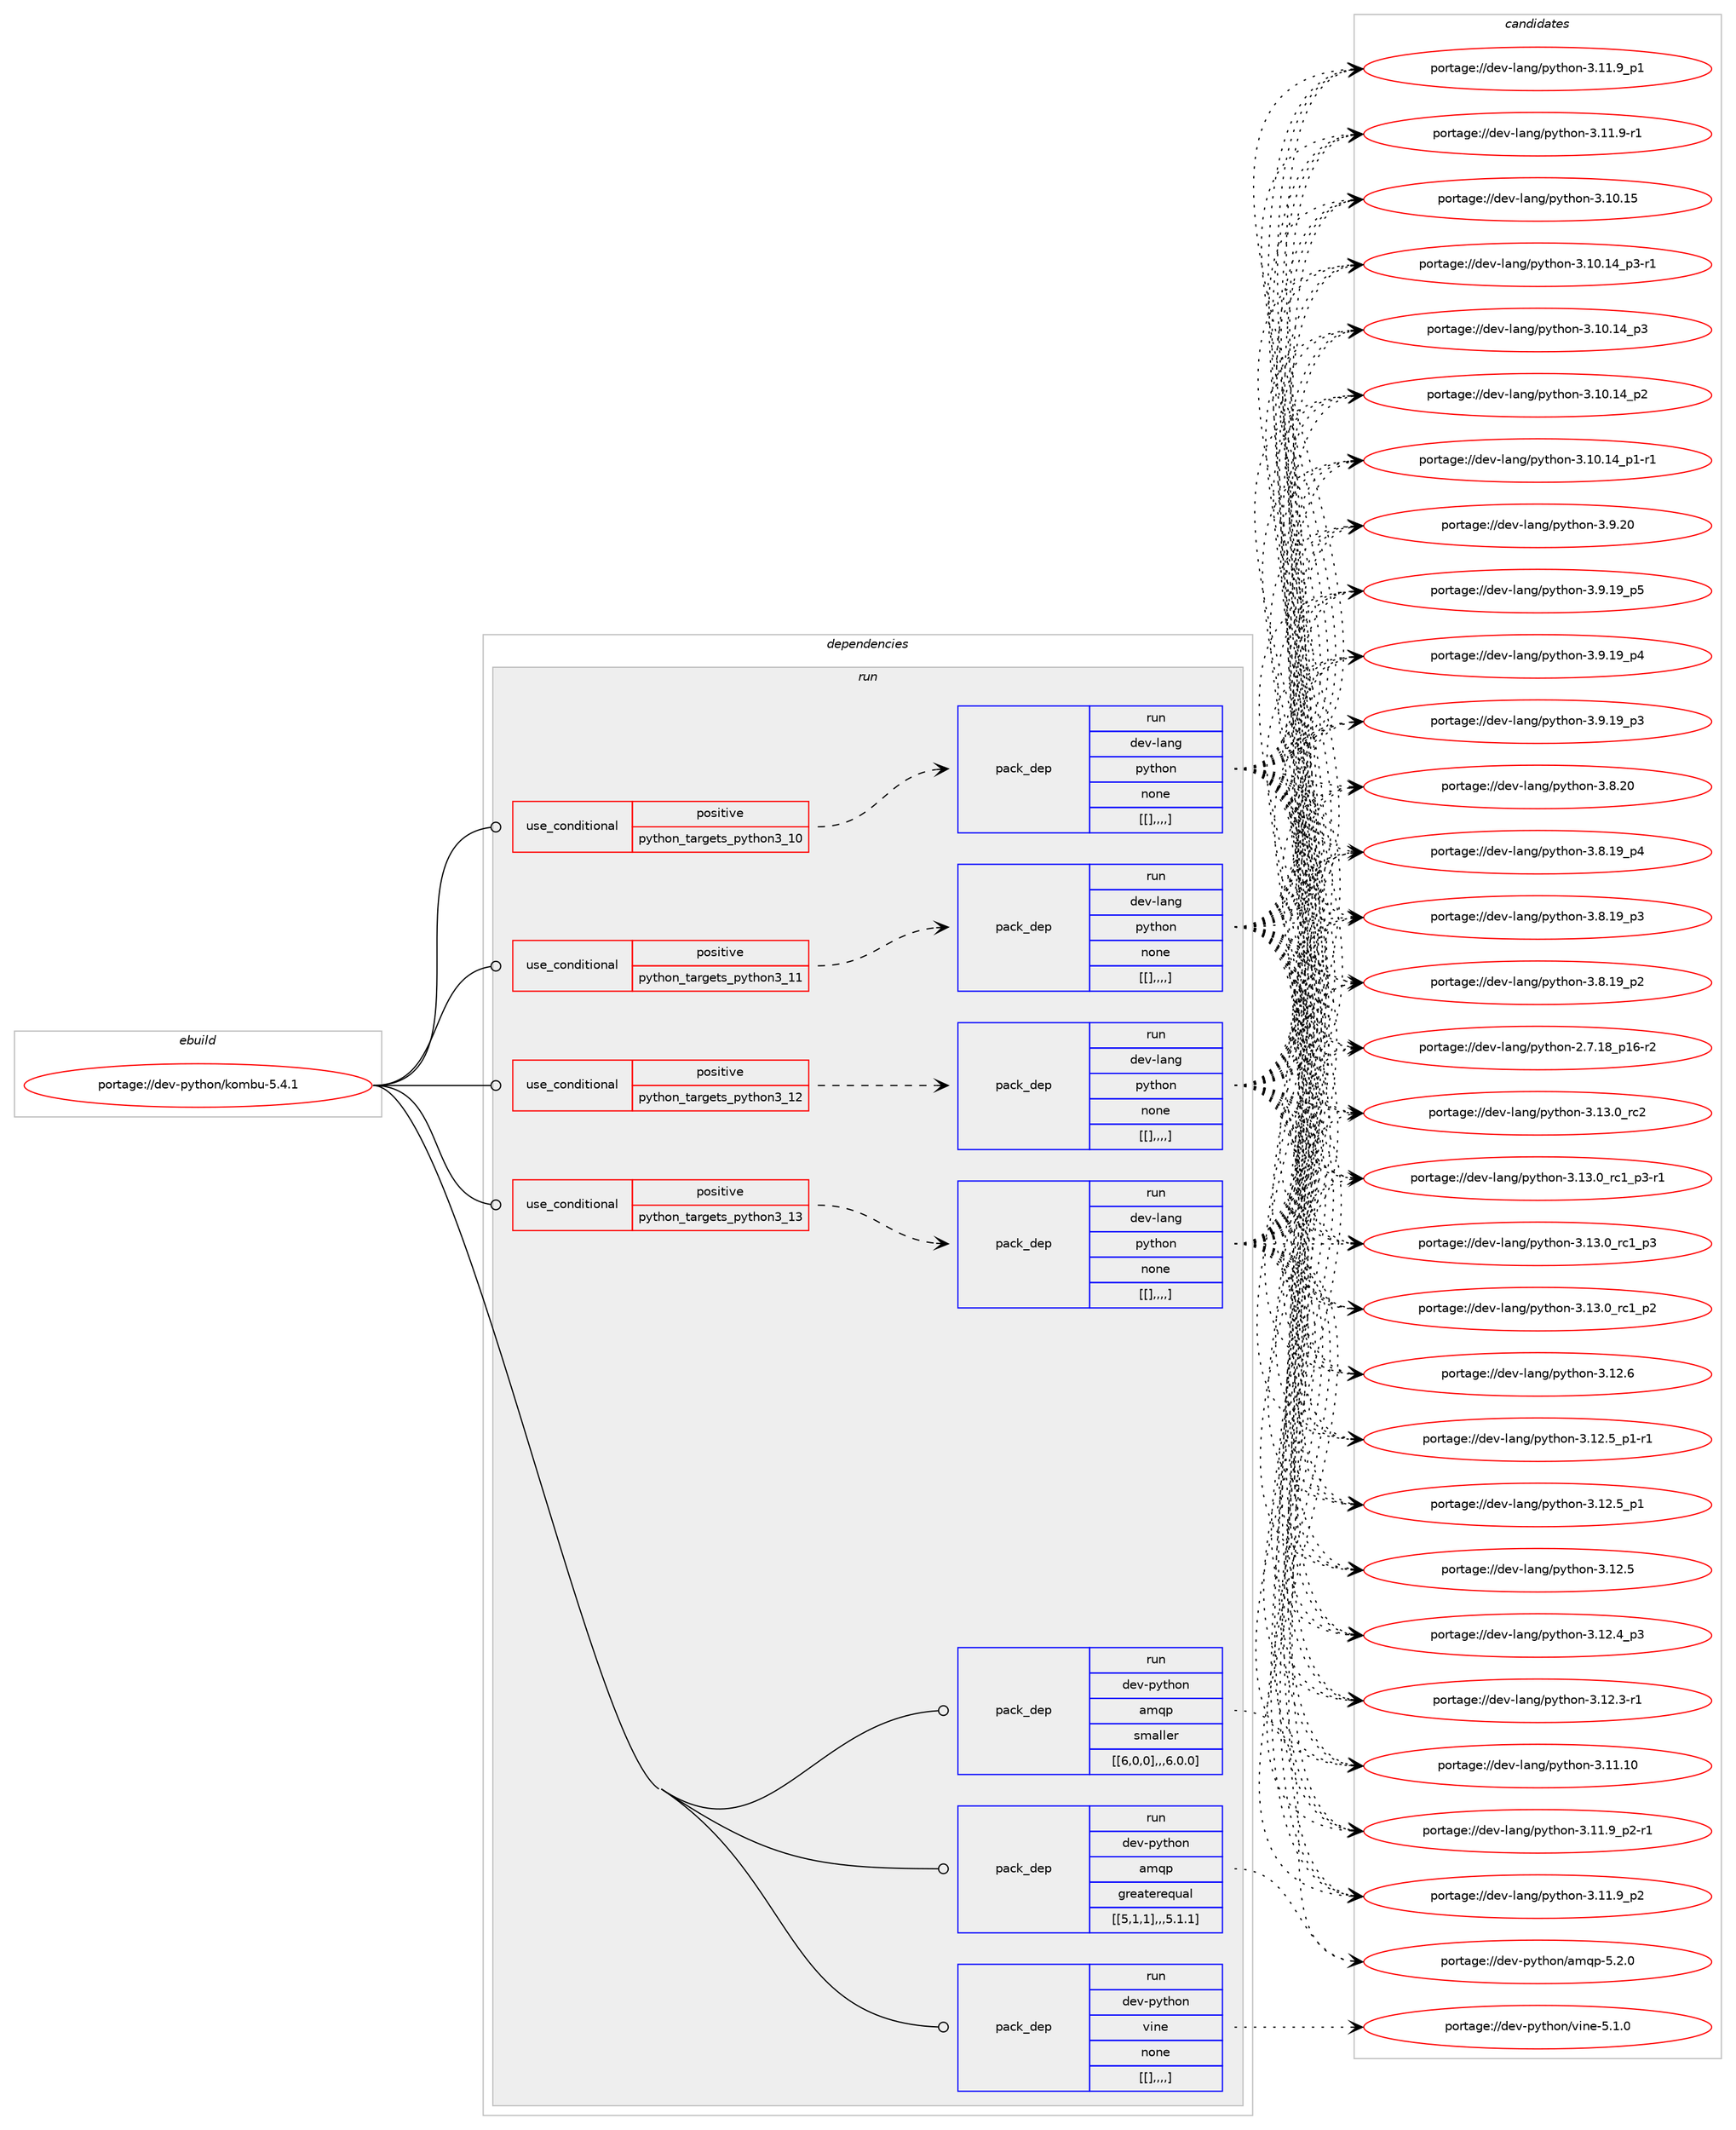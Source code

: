 digraph prolog {

# *************
# Graph options
# *************

newrank=true;
concentrate=true;
compound=true;
graph [rankdir=LR,fontname=Helvetica,fontsize=10,ranksep=1.5];#, ranksep=2.5, nodesep=0.2];
edge  [arrowhead=vee];
node  [fontname=Helvetica,fontsize=10];

# **********
# The ebuild
# **********

subgraph cluster_leftcol {
color=gray;
label=<<i>ebuild</i>>;
id [label="portage://dev-python/kombu-5.4.1", color=red, width=4, href="../dev-python/kombu-5.4.1.svg"];
}

# ****************
# The dependencies
# ****************

subgraph cluster_midcol {
color=gray;
label=<<i>dependencies</i>>;
subgraph cluster_compile {
fillcolor="#eeeeee";
style=filled;
label=<<i>compile</i>>;
}
subgraph cluster_compileandrun {
fillcolor="#eeeeee";
style=filled;
label=<<i>compile and run</i>>;
}
subgraph cluster_run {
fillcolor="#eeeeee";
style=filled;
label=<<i>run</i>>;
subgraph cond34764 {
dependency150675 [label=<<TABLE BORDER="0" CELLBORDER="1" CELLSPACING="0" CELLPADDING="4"><TR><TD ROWSPAN="3" CELLPADDING="10">use_conditional</TD></TR><TR><TD>positive</TD></TR><TR><TD>python_targets_python3_10</TD></TR></TABLE>>, shape=none, color=red];
subgraph pack114693 {
dependency150676 [label=<<TABLE BORDER="0" CELLBORDER="1" CELLSPACING="0" CELLPADDING="4" WIDTH="220"><TR><TD ROWSPAN="6" CELLPADDING="30">pack_dep</TD></TR><TR><TD WIDTH="110">run</TD></TR><TR><TD>dev-lang</TD></TR><TR><TD>python</TD></TR><TR><TD>none</TD></TR><TR><TD>[[],,,,]</TD></TR></TABLE>>, shape=none, color=blue];
}
dependency150675:e -> dependency150676:w [weight=20,style="dashed",arrowhead="vee"];
}
id:e -> dependency150675:w [weight=20,style="solid",arrowhead="odot"];
subgraph cond34765 {
dependency150677 [label=<<TABLE BORDER="0" CELLBORDER="1" CELLSPACING="0" CELLPADDING="4"><TR><TD ROWSPAN="3" CELLPADDING="10">use_conditional</TD></TR><TR><TD>positive</TD></TR><TR><TD>python_targets_python3_11</TD></TR></TABLE>>, shape=none, color=red];
subgraph pack114694 {
dependency150678 [label=<<TABLE BORDER="0" CELLBORDER="1" CELLSPACING="0" CELLPADDING="4" WIDTH="220"><TR><TD ROWSPAN="6" CELLPADDING="30">pack_dep</TD></TR><TR><TD WIDTH="110">run</TD></TR><TR><TD>dev-lang</TD></TR><TR><TD>python</TD></TR><TR><TD>none</TD></TR><TR><TD>[[],,,,]</TD></TR></TABLE>>, shape=none, color=blue];
}
dependency150677:e -> dependency150678:w [weight=20,style="dashed",arrowhead="vee"];
}
id:e -> dependency150677:w [weight=20,style="solid",arrowhead="odot"];
subgraph cond34766 {
dependency150679 [label=<<TABLE BORDER="0" CELLBORDER="1" CELLSPACING="0" CELLPADDING="4"><TR><TD ROWSPAN="3" CELLPADDING="10">use_conditional</TD></TR><TR><TD>positive</TD></TR><TR><TD>python_targets_python3_12</TD></TR></TABLE>>, shape=none, color=red];
subgraph pack114695 {
dependency150680 [label=<<TABLE BORDER="0" CELLBORDER="1" CELLSPACING="0" CELLPADDING="4" WIDTH="220"><TR><TD ROWSPAN="6" CELLPADDING="30">pack_dep</TD></TR><TR><TD WIDTH="110">run</TD></TR><TR><TD>dev-lang</TD></TR><TR><TD>python</TD></TR><TR><TD>none</TD></TR><TR><TD>[[],,,,]</TD></TR></TABLE>>, shape=none, color=blue];
}
dependency150679:e -> dependency150680:w [weight=20,style="dashed",arrowhead="vee"];
}
id:e -> dependency150679:w [weight=20,style="solid",arrowhead="odot"];
subgraph cond34767 {
dependency150681 [label=<<TABLE BORDER="0" CELLBORDER="1" CELLSPACING="0" CELLPADDING="4"><TR><TD ROWSPAN="3" CELLPADDING="10">use_conditional</TD></TR><TR><TD>positive</TD></TR><TR><TD>python_targets_python3_13</TD></TR></TABLE>>, shape=none, color=red];
subgraph pack114696 {
dependency150682 [label=<<TABLE BORDER="0" CELLBORDER="1" CELLSPACING="0" CELLPADDING="4" WIDTH="220"><TR><TD ROWSPAN="6" CELLPADDING="30">pack_dep</TD></TR><TR><TD WIDTH="110">run</TD></TR><TR><TD>dev-lang</TD></TR><TR><TD>python</TD></TR><TR><TD>none</TD></TR><TR><TD>[[],,,,]</TD></TR></TABLE>>, shape=none, color=blue];
}
dependency150681:e -> dependency150682:w [weight=20,style="dashed",arrowhead="vee"];
}
id:e -> dependency150681:w [weight=20,style="solid",arrowhead="odot"];
subgraph pack114697 {
dependency150683 [label=<<TABLE BORDER="0" CELLBORDER="1" CELLSPACING="0" CELLPADDING="4" WIDTH="220"><TR><TD ROWSPAN="6" CELLPADDING="30">pack_dep</TD></TR><TR><TD WIDTH="110">run</TD></TR><TR><TD>dev-python</TD></TR><TR><TD>amqp</TD></TR><TR><TD>greaterequal</TD></TR><TR><TD>[[5,1,1],,,5.1.1]</TD></TR></TABLE>>, shape=none, color=blue];
}
id:e -> dependency150683:w [weight=20,style="solid",arrowhead="odot"];
subgraph pack114698 {
dependency150684 [label=<<TABLE BORDER="0" CELLBORDER="1" CELLSPACING="0" CELLPADDING="4" WIDTH="220"><TR><TD ROWSPAN="6" CELLPADDING="30">pack_dep</TD></TR><TR><TD WIDTH="110">run</TD></TR><TR><TD>dev-python</TD></TR><TR><TD>amqp</TD></TR><TR><TD>smaller</TD></TR><TR><TD>[[6,0,0],,,6.0.0]</TD></TR></TABLE>>, shape=none, color=blue];
}
id:e -> dependency150684:w [weight=20,style="solid",arrowhead="odot"];
subgraph pack114699 {
dependency150685 [label=<<TABLE BORDER="0" CELLBORDER="1" CELLSPACING="0" CELLPADDING="4" WIDTH="220"><TR><TD ROWSPAN="6" CELLPADDING="30">pack_dep</TD></TR><TR><TD WIDTH="110">run</TD></TR><TR><TD>dev-python</TD></TR><TR><TD>vine</TD></TR><TR><TD>none</TD></TR><TR><TD>[[],,,,]</TD></TR></TABLE>>, shape=none, color=blue];
}
id:e -> dependency150685:w [weight=20,style="solid",arrowhead="odot"];
}
}

# **************
# The candidates
# **************

subgraph cluster_choices {
rank=same;
color=gray;
label=<<i>candidates</i>>;

subgraph choice114693 {
color=black;
nodesep=1;
choice10010111845108971101034711212111610411111045514649514648951149950 [label="portage://dev-lang/python-3.13.0_rc2", color=red, width=4,href="../dev-lang/python-3.13.0_rc2.svg"];
choice1001011184510897110103471121211161041111104551464951464895114994995112514511449 [label="portage://dev-lang/python-3.13.0_rc1_p3-r1", color=red, width=4,href="../dev-lang/python-3.13.0_rc1_p3-r1.svg"];
choice100101118451089711010347112121116104111110455146495146489511499499511251 [label="portage://dev-lang/python-3.13.0_rc1_p3", color=red, width=4,href="../dev-lang/python-3.13.0_rc1_p3.svg"];
choice100101118451089711010347112121116104111110455146495146489511499499511250 [label="portage://dev-lang/python-3.13.0_rc1_p2", color=red, width=4,href="../dev-lang/python-3.13.0_rc1_p2.svg"];
choice10010111845108971101034711212111610411111045514649504654 [label="portage://dev-lang/python-3.12.6", color=red, width=4,href="../dev-lang/python-3.12.6.svg"];
choice1001011184510897110103471121211161041111104551464950465395112494511449 [label="portage://dev-lang/python-3.12.5_p1-r1", color=red, width=4,href="../dev-lang/python-3.12.5_p1-r1.svg"];
choice100101118451089711010347112121116104111110455146495046539511249 [label="portage://dev-lang/python-3.12.5_p1", color=red, width=4,href="../dev-lang/python-3.12.5_p1.svg"];
choice10010111845108971101034711212111610411111045514649504653 [label="portage://dev-lang/python-3.12.5", color=red, width=4,href="../dev-lang/python-3.12.5.svg"];
choice100101118451089711010347112121116104111110455146495046529511251 [label="portage://dev-lang/python-3.12.4_p3", color=red, width=4,href="../dev-lang/python-3.12.4_p3.svg"];
choice100101118451089711010347112121116104111110455146495046514511449 [label="portage://dev-lang/python-3.12.3-r1", color=red, width=4,href="../dev-lang/python-3.12.3-r1.svg"];
choice1001011184510897110103471121211161041111104551464949464948 [label="portage://dev-lang/python-3.11.10", color=red, width=4,href="../dev-lang/python-3.11.10.svg"];
choice1001011184510897110103471121211161041111104551464949465795112504511449 [label="portage://dev-lang/python-3.11.9_p2-r1", color=red, width=4,href="../dev-lang/python-3.11.9_p2-r1.svg"];
choice100101118451089711010347112121116104111110455146494946579511250 [label="portage://dev-lang/python-3.11.9_p2", color=red, width=4,href="../dev-lang/python-3.11.9_p2.svg"];
choice100101118451089711010347112121116104111110455146494946579511249 [label="portage://dev-lang/python-3.11.9_p1", color=red, width=4,href="../dev-lang/python-3.11.9_p1.svg"];
choice100101118451089711010347112121116104111110455146494946574511449 [label="portage://dev-lang/python-3.11.9-r1", color=red, width=4,href="../dev-lang/python-3.11.9-r1.svg"];
choice1001011184510897110103471121211161041111104551464948464953 [label="portage://dev-lang/python-3.10.15", color=red, width=4,href="../dev-lang/python-3.10.15.svg"];
choice100101118451089711010347112121116104111110455146494846495295112514511449 [label="portage://dev-lang/python-3.10.14_p3-r1", color=red, width=4,href="../dev-lang/python-3.10.14_p3-r1.svg"];
choice10010111845108971101034711212111610411111045514649484649529511251 [label="portage://dev-lang/python-3.10.14_p3", color=red, width=4,href="../dev-lang/python-3.10.14_p3.svg"];
choice10010111845108971101034711212111610411111045514649484649529511250 [label="portage://dev-lang/python-3.10.14_p2", color=red, width=4,href="../dev-lang/python-3.10.14_p2.svg"];
choice100101118451089711010347112121116104111110455146494846495295112494511449 [label="portage://dev-lang/python-3.10.14_p1-r1", color=red, width=4,href="../dev-lang/python-3.10.14_p1-r1.svg"];
choice10010111845108971101034711212111610411111045514657465048 [label="portage://dev-lang/python-3.9.20", color=red, width=4,href="../dev-lang/python-3.9.20.svg"];
choice100101118451089711010347112121116104111110455146574649579511253 [label="portage://dev-lang/python-3.9.19_p5", color=red, width=4,href="../dev-lang/python-3.9.19_p5.svg"];
choice100101118451089711010347112121116104111110455146574649579511252 [label="portage://dev-lang/python-3.9.19_p4", color=red, width=4,href="../dev-lang/python-3.9.19_p4.svg"];
choice100101118451089711010347112121116104111110455146574649579511251 [label="portage://dev-lang/python-3.9.19_p3", color=red, width=4,href="../dev-lang/python-3.9.19_p3.svg"];
choice10010111845108971101034711212111610411111045514656465048 [label="portage://dev-lang/python-3.8.20", color=red, width=4,href="../dev-lang/python-3.8.20.svg"];
choice100101118451089711010347112121116104111110455146564649579511252 [label="portage://dev-lang/python-3.8.19_p4", color=red, width=4,href="../dev-lang/python-3.8.19_p4.svg"];
choice100101118451089711010347112121116104111110455146564649579511251 [label="portage://dev-lang/python-3.8.19_p3", color=red, width=4,href="../dev-lang/python-3.8.19_p3.svg"];
choice100101118451089711010347112121116104111110455146564649579511250 [label="portage://dev-lang/python-3.8.19_p2", color=red, width=4,href="../dev-lang/python-3.8.19_p2.svg"];
choice100101118451089711010347112121116104111110455046554649569511249544511450 [label="portage://dev-lang/python-2.7.18_p16-r2", color=red, width=4,href="../dev-lang/python-2.7.18_p16-r2.svg"];
dependency150676:e -> choice10010111845108971101034711212111610411111045514649514648951149950:w [style=dotted,weight="100"];
dependency150676:e -> choice1001011184510897110103471121211161041111104551464951464895114994995112514511449:w [style=dotted,weight="100"];
dependency150676:e -> choice100101118451089711010347112121116104111110455146495146489511499499511251:w [style=dotted,weight="100"];
dependency150676:e -> choice100101118451089711010347112121116104111110455146495146489511499499511250:w [style=dotted,weight="100"];
dependency150676:e -> choice10010111845108971101034711212111610411111045514649504654:w [style=dotted,weight="100"];
dependency150676:e -> choice1001011184510897110103471121211161041111104551464950465395112494511449:w [style=dotted,weight="100"];
dependency150676:e -> choice100101118451089711010347112121116104111110455146495046539511249:w [style=dotted,weight="100"];
dependency150676:e -> choice10010111845108971101034711212111610411111045514649504653:w [style=dotted,weight="100"];
dependency150676:e -> choice100101118451089711010347112121116104111110455146495046529511251:w [style=dotted,weight="100"];
dependency150676:e -> choice100101118451089711010347112121116104111110455146495046514511449:w [style=dotted,weight="100"];
dependency150676:e -> choice1001011184510897110103471121211161041111104551464949464948:w [style=dotted,weight="100"];
dependency150676:e -> choice1001011184510897110103471121211161041111104551464949465795112504511449:w [style=dotted,weight="100"];
dependency150676:e -> choice100101118451089711010347112121116104111110455146494946579511250:w [style=dotted,weight="100"];
dependency150676:e -> choice100101118451089711010347112121116104111110455146494946579511249:w [style=dotted,weight="100"];
dependency150676:e -> choice100101118451089711010347112121116104111110455146494946574511449:w [style=dotted,weight="100"];
dependency150676:e -> choice1001011184510897110103471121211161041111104551464948464953:w [style=dotted,weight="100"];
dependency150676:e -> choice100101118451089711010347112121116104111110455146494846495295112514511449:w [style=dotted,weight="100"];
dependency150676:e -> choice10010111845108971101034711212111610411111045514649484649529511251:w [style=dotted,weight="100"];
dependency150676:e -> choice10010111845108971101034711212111610411111045514649484649529511250:w [style=dotted,weight="100"];
dependency150676:e -> choice100101118451089711010347112121116104111110455146494846495295112494511449:w [style=dotted,weight="100"];
dependency150676:e -> choice10010111845108971101034711212111610411111045514657465048:w [style=dotted,weight="100"];
dependency150676:e -> choice100101118451089711010347112121116104111110455146574649579511253:w [style=dotted,weight="100"];
dependency150676:e -> choice100101118451089711010347112121116104111110455146574649579511252:w [style=dotted,weight="100"];
dependency150676:e -> choice100101118451089711010347112121116104111110455146574649579511251:w [style=dotted,weight="100"];
dependency150676:e -> choice10010111845108971101034711212111610411111045514656465048:w [style=dotted,weight="100"];
dependency150676:e -> choice100101118451089711010347112121116104111110455146564649579511252:w [style=dotted,weight="100"];
dependency150676:e -> choice100101118451089711010347112121116104111110455146564649579511251:w [style=dotted,weight="100"];
dependency150676:e -> choice100101118451089711010347112121116104111110455146564649579511250:w [style=dotted,weight="100"];
dependency150676:e -> choice100101118451089711010347112121116104111110455046554649569511249544511450:w [style=dotted,weight="100"];
}
subgraph choice114694 {
color=black;
nodesep=1;
choice10010111845108971101034711212111610411111045514649514648951149950 [label="portage://dev-lang/python-3.13.0_rc2", color=red, width=4,href="../dev-lang/python-3.13.0_rc2.svg"];
choice1001011184510897110103471121211161041111104551464951464895114994995112514511449 [label="portage://dev-lang/python-3.13.0_rc1_p3-r1", color=red, width=4,href="../dev-lang/python-3.13.0_rc1_p3-r1.svg"];
choice100101118451089711010347112121116104111110455146495146489511499499511251 [label="portage://dev-lang/python-3.13.0_rc1_p3", color=red, width=4,href="../dev-lang/python-3.13.0_rc1_p3.svg"];
choice100101118451089711010347112121116104111110455146495146489511499499511250 [label="portage://dev-lang/python-3.13.0_rc1_p2", color=red, width=4,href="../dev-lang/python-3.13.0_rc1_p2.svg"];
choice10010111845108971101034711212111610411111045514649504654 [label="portage://dev-lang/python-3.12.6", color=red, width=4,href="../dev-lang/python-3.12.6.svg"];
choice1001011184510897110103471121211161041111104551464950465395112494511449 [label="portage://dev-lang/python-3.12.5_p1-r1", color=red, width=4,href="../dev-lang/python-3.12.5_p1-r1.svg"];
choice100101118451089711010347112121116104111110455146495046539511249 [label="portage://dev-lang/python-3.12.5_p1", color=red, width=4,href="../dev-lang/python-3.12.5_p1.svg"];
choice10010111845108971101034711212111610411111045514649504653 [label="portage://dev-lang/python-3.12.5", color=red, width=4,href="../dev-lang/python-3.12.5.svg"];
choice100101118451089711010347112121116104111110455146495046529511251 [label="portage://dev-lang/python-3.12.4_p3", color=red, width=4,href="../dev-lang/python-3.12.4_p3.svg"];
choice100101118451089711010347112121116104111110455146495046514511449 [label="portage://dev-lang/python-3.12.3-r1", color=red, width=4,href="../dev-lang/python-3.12.3-r1.svg"];
choice1001011184510897110103471121211161041111104551464949464948 [label="portage://dev-lang/python-3.11.10", color=red, width=4,href="../dev-lang/python-3.11.10.svg"];
choice1001011184510897110103471121211161041111104551464949465795112504511449 [label="portage://dev-lang/python-3.11.9_p2-r1", color=red, width=4,href="../dev-lang/python-3.11.9_p2-r1.svg"];
choice100101118451089711010347112121116104111110455146494946579511250 [label="portage://dev-lang/python-3.11.9_p2", color=red, width=4,href="../dev-lang/python-3.11.9_p2.svg"];
choice100101118451089711010347112121116104111110455146494946579511249 [label="portage://dev-lang/python-3.11.9_p1", color=red, width=4,href="../dev-lang/python-3.11.9_p1.svg"];
choice100101118451089711010347112121116104111110455146494946574511449 [label="portage://dev-lang/python-3.11.9-r1", color=red, width=4,href="../dev-lang/python-3.11.9-r1.svg"];
choice1001011184510897110103471121211161041111104551464948464953 [label="portage://dev-lang/python-3.10.15", color=red, width=4,href="../dev-lang/python-3.10.15.svg"];
choice100101118451089711010347112121116104111110455146494846495295112514511449 [label="portage://dev-lang/python-3.10.14_p3-r1", color=red, width=4,href="../dev-lang/python-3.10.14_p3-r1.svg"];
choice10010111845108971101034711212111610411111045514649484649529511251 [label="portage://dev-lang/python-3.10.14_p3", color=red, width=4,href="../dev-lang/python-3.10.14_p3.svg"];
choice10010111845108971101034711212111610411111045514649484649529511250 [label="portage://dev-lang/python-3.10.14_p2", color=red, width=4,href="../dev-lang/python-3.10.14_p2.svg"];
choice100101118451089711010347112121116104111110455146494846495295112494511449 [label="portage://dev-lang/python-3.10.14_p1-r1", color=red, width=4,href="../dev-lang/python-3.10.14_p1-r1.svg"];
choice10010111845108971101034711212111610411111045514657465048 [label="portage://dev-lang/python-3.9.20", color=red, width=4,href="../dev-lang/python-3.9.20.svg"];
choice100101118451089711010347112121116104111110455146574649579511253 [label="portage://dev-lang/python-3.9.19_p5", color=red, width=4,href="../dev-lang/python-3.9.19_p5.svg"];
choice100101118451089711010347112121116104111110455146574649579511252 [label="portage://dev-lang/python-3.9.19_p4", color=red, width=4,href="../dev-lang/python-3.9.19_p4.svg"];
choice100101118451089711010347112121116104111110455146574649579511251 [label="portage://dev-lang/python-3.9.19_p3", color=red, width=4,href="../dev-lang/python-3.9.19_p3.svg"];
choice10010111845108971101034711212111610411111045514656465048 [label="portage://dev-lang/python-3.8.20", color=red, width=4,href="../dev-lang/python-3.8.20.svg"];
choice100101118451089711010347112121116104111110455146564649579511252 [label="portage://dev-lang/python-3.8.19_p4", color=red, width=4,href="../dev-lang/python-3.8.19_p4.svg"];
choice100101118451089711010347112121116104111110455146564649579511251 [label="portage://dev-lang/python-3.8.19_p3", color=red, width=4,href="../dev-lang/python-3.8.19_p3.svg"];
choice100101118451089711010347112121116104111110455146564649579511250 [label="portage://dev-lang/python-3.8.19_p2", color=red, width=4,href="../dev-lang/python-3.8.19_p2.svg"];
choice100101118451089711010347112121116104111110455046554649569511249544511450 [label="portage://dev-lang/python-2.7.18_p16-r2", color=red, width=4,href="../dev-lang/python-2.7.18_p16-r2.svg"];
dependency150678:e -> choice10010111845108971101034711212111610411111045514649514648951149950:w [style=dotted,weight="100"];
dependency150678:e -> choice1001011184510897110103471121211161041111104551464951464895114994995112514511449:w [style=dotted,weight="100"];
dependency150678:e -> choice100101118451089711010347112121116104111110455146495146489511499499511251:w [style=dotted,weight="100"];
dependency150678:e -> choice100101118451089711010347112121116104111110455146495146489511499499511250:w [style=dotted,weight="100"];
dependency150678:e -> choice10010111845108971101034711212111610411111045514649504654:w [style=dotted,weight="100"];
dependency150678:e -> choice1001011184510897110103471121211161041111104551464950465395112494511449:w [style=dotted,weight="100"];
dependency150678:e -> choice100101118451089711010347112121116104111110455146495046539511249:w [style=dotted,weight="100"];
dependency150678:e -> choice10010111845108971101034711212111610411111045514649504653:w [style=dotted,weight="100"];
dependency150678:e -> choice100101118451089711010347112121116104111110455146495046529511251:w [style=dotted,weight="100"];
dependency150678:e -> choice100101118451089711010347112121116104111110455146495046514511449:w [style=dotted,weight="100"];
dependency150678:e -> choice1001011184510897110103471121211161041111104551464949464948:w [style=dotted,weight="100"];
dependency150678:e -> choice1001011184510897110103471121211161041111104551464949465795112504511449:w [style=dotted,weight="100"];
dependency150678:e -> choice100101118451089711010347112121116104111110455146494946579511250:w [style=dotted,weight="100"];
dependency150678:e -> choice100101118451089711010347112121116104111110455146494946579511249:w [style=dotted,weight="100"];
dependency150678:e -> choice100101118451089711010347112121116104111110455146494946574511449:w [style=dotted,weight="100"];
dependency150678:e -> choice1001011184510897110103471121211161041111104551464948464953:w [style=dotted,weight="100"];
dependency150678:e -> choice100101118451089711010347112121116104111110455146494846495295112514511449:w [style=dotted,weight="100"];
dependency150678:e -> choice10010111845108971101034711212111610411111045514649484649529511251:w [style=dotted,weight="100"];
dependency150678:e -> choice10010111845108971101034711212111610411111045514649484649529511250:w [style=dotted,weight="100"];
dependency150678:e -> choice100101118451089711010347112121116104111110455146494846495295112494511449:w [style=dotted,weight="100"];
dependency150678:e -> choice10010111845108971101034711212111610411111045514657465048:w [style=dotted,weight="100"];
dependency150678:e -> choice100101118451089711010347112121116104111110455146574649579511253:w [style=dotted,weight="100"];
dependency150678:e -> choice100101118451089711010347112121116104111110455146574649579511252:w [style=dotted,weight="100"];
dependency150678:e -> choice100101118451089711010347112121116104111110455146574649579511251:w [style=dotted,weight="100"];
dependency150678:e -> choice10010111845108971101034711212111610411111045514656465048:w [style=dotted,weight="100"];
dependency150678:e -> choice100101118451089711010347112121116104111110455146564649579511252:w [style=dotted,weight="100"];
dependency150678:e -> choice100101118451089711010347112121116104111110455146564649579511251:w [style=dotted,weight="100"];
dependency150678:e -> choice100101118451089711010347112121116104111110455146564649579511250:w [style=dotted,weight="100"];
dependency150678:e -> choice100101118451089711010347112121116104111110455046554649569511249544511450:w [style=dotted,weight="100"];
}
subgraph choice114695 {
color=black;
nodesep=1;
choice10010111845108971101034711212111610411111045514649514648951149950 [label="portage://dev-lang/python-3.13.0_rc2", color=red, width=4,href="../dev-lang/python-3.13.0_rc2.svg"];
choice1001011184510897110103471121211161041111104551464951464895114994995112514511449 [label="portage://dev-lang/python-3.13.0_rc1_p3-r1", color=red, width=4,href="../dev-lang/python-3.13.0_rc1_p3-r1.svg"];
choice100101118451089711010347112121116104111110455146495146489511499499511251 [label="portage://dev-lang/python-3.13.0_rc1_p3", color=red, width=4,href="../dev-lang/python-3.13.0_rc1_p3.svg"];
choice100101118451089711010347112121116104111110455146495146489511499499511250 [label="portage://dev-lang/python-3.13.0_rc1_p2", color=red, width=4,href="../dev-lang/python-3.13.0_rc1_p2.svg"];
choice10010111845108971101034711212111610411111045514649504654 [label="portage://dev-lang/python-3.12.6", color=red, width=4,href="../dev-lang/python-3.12.6.svg"];
choice1001011184510897110103471121211161041111104551464950465395112494511449 [label="portage://dev-lang/python-3.12.5_p1-r1", color=red, width=4,href="../dev-lang/python-3.12.5_p1-r1.svg"];
choice100101118451089711010347112121116104111110455146495046539511249 [label="portage://dev-lang/python-3.12.5_p1", color=red, width=4,href="../dev-lang/python-3.12.5_p1.svg"];
choice10010111845108971101034711212111610411111045514649504653 [label="portage://dev-lang/python-3.12.5", color=red, width=4,href="../dev-lang/python-3.12.5.svg"];
choice100101118451089711010347112121116104111110455146495046529511251 [label="portage://dev-lang/python-3.12.4_p3", color=red, width=4,href="../dev-lang/python-3.12.4_p3.svg"];
choice100101118451089711010347112121116104111110455146495046514511449 [label="portage://dev-lang/python-3.12.3-r1", color=red, width=4,href="../dev-lang/python-3.12.3-r1.svg"];
choice1001011184510897110103471121211161041111104551464949464948 [label="portage://dev-lang/python-3.11.10", color=red, width=4,href="../dev-lang/python-3.11.10.svg"];
choice1001011184510897110103471121211161041111104551464949465795112504511449 [label="portage://dev-lang/python-3.11.9_p2-r1", color=red, width=4,href="../dev-lang/python-3.11.9_p2-r1.svg"];
choice100101118451089711010347112121116104111110455146494946579511250 [label="portage://dev-lang/python-3.11.9_p2", color=red, width=4,href="../dev-lang/python-3.11.9_p2.svg"];
choice100101118451089711010347112121116104111110455146494946579511249 [label="portage://dev-lang/python-3.11.9_p1", color=red, width=4,href="../dev-lang/python-3.11.9_p1.svg"];
choice100101118451089711010347112121116104111110455146494946574511449 [label="portage://dev-lang/python-3.11.9-r1", color=red, width=4,href="../dev-lang/python-3.11.9-r1.svg"];
choice1001011184510897110103471121211161041111104551464948464953 [label="portage://dev-lang/python-3.10.15", color=red, width=4,href="../dev-lang/python-3.10.15.svg"];
choice100101118451089711010347112121116104111110455146494846495295112514511449 [label="portage://dev-lang/python-3.10.14_p3-r1", color=red, width=4,href="../dev-lang/python-3.10.14_p3-r1.svg"];
choice10010111845108971101034711212111610411111045514649484649529511251 [label="portage://dev-lang/python-3.10.14_p3", color=red, width=4,href="../dev-lang/python-3.10.14_p3.svg"];
choice10010111845108971101034711212111610411111045514649484649529511250 [label="portage://dev-lang/python-3.10.14_p2", color=red, width=4,href="../dev-lang/python-3.10.14_p2.svg"];
choice100101118451089711010347112121116104111110455146494846495295112494511449 [label="portage://dev-lang/python-3.10.14_p1-r1", color=red, width=4,href="../dev-lang/python-3.10.14_p1-r1.svg"];
choice10010111845108971101034711212111610411111045514657465048 [label="portage://dev-lang/python-3.9.20", color=red, width=4,href="../dev-lang/python-3.9.20.svg"];
choice100101118451089711010347112121116104111110455146574649579511253 [label="portage://dev-lang/python-3.9.19_p5", color=red, width=4,href="../dev-lang/python-3.9.19_p5.svg"];
choice100101118451089711010347112121116104111110455146574649579511252 [label="portage://dev-lang/python-3.9.19_p4", color=red, width=4,href="../dev-lang/python-3.9.19_p4.svg"];
choice100101118451089711010347112121116104111110455146574649579511251 [label="portage://dev-lang/python-3.9.19_p3", color=red, width=4,href="../dev-lang/python-3.9.19_p3.svg"];
choice10010111845108971101034711212111610411111045514656465048 [label="portage://dev-lang/python-3.8.20", color=red, width=4,href="../dev-lang/python-3.8.20.svg"];
choice100101118451089711010347112121116104111110455146564649579511252 [label="portage://dev-lang/python-3.8.19_p4", color=red, width=4,href="../dev-lang/python-3.8.19_p4.svg"];
choice100101118451089711010347112121116104111110455146564649579511251 [label="portage://dev-lang/python-3.8.19_p3", color=red, width=4,href="../dev-lang/python-3.8.19_p3.svg"];
choice100101118451089711010347112121116104111110455146564649579511250 [label="portage://dev-lang/python-3.8.19_p2", color=red, width=4,href="../dev-lang/python-3.8.19_p2.svg"];
choice100101118451089711010347112121116104111110455046554649569511249544511450 [label="portage://dev-lang/python-2.7.18_p16-r2", color=red, width=4,href="../dev-lang/python-2.7.18_p16-r2.svg"];
dependency150680:e -> choice10010111845108971101034711212111610411111045514649514648951149950:w [style=dotted,weight="100"];
dependency150680:e -> choice1001011184510897110103471121211161041111104551464951464895114994995112514511449:w [style=dotted,weight="100"];
dependency150680:e -> choice100101118451089711010347112121116104111110455146495146489511499499511251:w [style=dotted,weight="100"];
dependency150680:e -> choice100101118451089711010347112121116104111110455146495146489511499499511250:w [style=dotted,weight="100"];
dependency150680:e -> choice10010111845108971101034711212111610411111045514649504654:w [style=dotted,weight="100"];
dependency150680:e -> choice1001011184510897110103471121211161041111104551464950465395112494511449:w [style=dotted,weight="100"];
dependency150680:e -> choice100101118451089711010347112121116104111110455146495046539511249:w [style=dotted,weight="100"];
dependency150680:e -> choice10010111845108971101034711212111610411111045514649504653:w [style=dotted,weight="100"];
dependency150680:e -> choice100101118451089711010347112121116104111110455146495046529511251:w [style=dotted,weight="100"];
dependency150680:e -> choice100101118451089711010347112121116104111110455146495046514511449:w [style=dotted,weight="100"];
dependency150680:e -> choice1001011184510897110103471121211161041111104551464949464948:w [style=dotted,weight="100"];
dependency150680:e -> choice1001011184510897110103471121211161041111104551464949465795112504511449:w [style=dotted,weight="100"];
dependency150680:e -> choice100101118451089711010347112121116104111110455146494946579511250:w [style=dotted,weight="100"];
dependency150680:e -> choice100101118451089711010347112121116104111110455146494946579511249:w [style=dotted,weight="100"];
dependency150680:e -> choice100101118451089711010347112121116104111110455146494946574511449:w [style=dotted,weight="100"];
dependency150680:e -> choice1001011184510897110103471121211161041111104551464948464953:w [style=dotted,weight="100"];
dependency150680:e -> choice100101118451089711010347112121116104111110455146494846495295112514511449:w [style=dotted,weight="100"];
dependency150680:e -> choice10010111845108971101034711212111610411111045514649484649529511251:w [style=dotted,weight="100"];
dependency150680:e -> choice10010111845108971101034711212111610411111045514649484649529511250:w [style=dotted,weight="100"];
dependency150680:e -> choice100101118451089711010347112121116104111110455146494846495295112494511449:w [style=dotted,weight="100"];
dependency150680:e -> choice10010111845108971101034711212111610411111045514657465048:w [style=dotted,weight="100"];
dependency150680:e -> choice100101118451089711010347112121116104111110455146574649579511253:w [style=dotted,weight="100"];
dependency150680:e -> choice100101118451089711010347112121116104111110455146574649579511252:w [style=dotted,weight="100"];
dependency150680:e -> choice100101118451089711010347112121116104111110455146574649579511251:w [style=dotted,weight="100"];
dependency150680:e -> choice10010111845108971101034711212111610411111045514656465048:w [style=dotted,weight="100"];
dependency150680:e -> choice100101118451089711010347112121116104111110455146564649579511252:w [style=dotted,weight="100"];
dependency150680:e -> choice100101118451089711010347112121116104111110455146564649579511251:w [style=dotted,weight="100"];
dependency150680:e -> choice100101118451089711010347112121116104111110455146564649579511250:w [style=dotted,weight="100"];
dependency150680:e -> choice100101118451089711010347112121116104111110455046554649569511249544511450:w [style=dotted,weight="100"];
}
subgraph choice114696 {
color=black;
nodesep=1;
choice10010111845108971101034711212111610411111045514649514648951149950 [label="portage://dev-lang/python-3.13.0_rc2", color=red, width=4,href="../dev-lang/python-3.13.0_rc2.svg"];
choice1001011184510897110103471121211161041111104551464951464895114994995112514511449 [label="portage://dev-lang/python-3.13.0_rc1_p3-r1", color=red, width=4,href="../dev-lang/python-3.13.0_rc1_p3-r1.svg"];
choice100101118451089711010347112121116104111110455146495146489511499499511251 [label="portage://dev-lang/python-3.13.0_rc1_p3", color=red, width=4,href="../dev-lang/python-3.13.0_rc1_p3.svg"];
choice100101118451089711010347112121116104111110455146495146489511499499511250 [label="portage://dev-lang/python-3.13.0_rc1_p2", color=red, width=4,href="../dev-lang/python-3.13.0_rc1_p2.svg"];
choice10010111845108971101034711212111610411111045514649504654 [label="portage://dev-lang/python-3.12.6", color=red, width=4,href="../dev-lang/python-3.12.6.svg"];
choice1001011184510897110103471121211161041111104551464950465395112494511449 [label="portage://dev-lang/python-3.12.5_p1-r1", color=red, width=4,href="../dev-lang/python-3.12.5_p1-r1.svg"];
choice100101118451089711010347112121116104111110455146495046539511249 [label="portage://dev-lang/python-3.12.5_p1", color=red, width=4,href="../dev-lang/python-3.12.5_p1.svg"];
choice10010111845108971101034711212111610411111045514649504653 [label="portage://dev-lang/python-3.12.5", color=red, width=4,href="../dev-lang/python-3.12.5.svg"];
choice100101118451089711010347112121116104111110455146495046529511251 [label="portage://dev-lang/python-3.12.4_p3", color=red, width=4,href="../dev-lang/python-3.12.4_p3.svg"];
choice100101118451089711010347112121116104111110455146495046514511449 [label="portage://dev-lang/python-3.12.3-r1", color=red, width=4,href="../dev-lang/python-3.12.3-r1.svg"];
choice1001011184510897110103471121211161041111104551464949464948 [label="portage://dev-lang/python-3.11.10", color=red, width=4,href="../dev-lang/python-3.11.10.svg"];
choice1001011184510897110103471121211161041111104551464949465795112504511449 [label="portage://dev-lang/python-3.11.9_p2-r1", color=red, width=4,href="../dev-lang/python-3.11.9_p2-r1.svg"];
choice100101118451089711010347112121116104111110455146494946579511250 [label="portage://dev-lang/python-3.11.9_p2", color=red, width=4,href="../dev-lang/python-3.11.9_p2.svg"];
choice100101118451089711010347112121116104111110455146494946579511249 [label="portage://dev-lang/python-3.11.9_p1", color=red, width=4,href="../dev-lang/python-3.11.9_p1.svg"];
choice100101118451089711010347112121116104111110455146494946574511449 [label="portage://dev-lang/python-3.11.9-r1", color=red, width=4,href="../dev-lang/python-3.11.9-r1.svg"];
choice1001011184510897110103471121211161041111104551464948464953 [label="portage://dev-lang/python-3.10.15", color=red, width=4,href="../dev-lang/python-3.10.15.svg"];
choice100101118451089711010347112121116104111110455146494846495295112514511449 [label="portage://dev-lang/python-3.10.14_p3-r1", color=red, width=4,href="../dev-lang/python-3.10.14_p3-r1.svg"];
choice10010111845108971101034711212111610411111045514649484649529511251 [label="portage://dev-lang/python-3.10.14_p3", color=red, width=4,href="../dev-lang/python-3.10.14_p3.svg"];
choice10010111845108971101034711212111610411111045514649484649529511250 [label="portage://dev-lang/python-3.10.14_p2", color=red, width=4,href="../dev-lang/python-3.10.14_p2.svg"];
choice100101118451089711010347112121116104111110455146494846495295112494511449 [label="portage://dev-lang/python-3.10.14_p1-r1", color=red, width=4,href="../dev-lang/python-3.10.14_p1-r1.svg"];
choice10010111845108971101034711212111610411111045514657465048 [label="portage://dev-lang/python-3.9.20", color=red, width=4,href="../dev-lang/python-3.9.20.svg"];
choice100101118451089711010347112121116104111110455146574649579511253 [label="portage://dev-lang/python-3.9.19_p5", color=red, width=4,href="../dev-lang/python-3.9.19_p5.svg"];
choice100101118451089711010347112121116104111110455146574649579511252 [label="portage://dev-lang/python-3.9.19_p4", color=red, width=4,href="../dev-lang/python-3.9.19_p4.svg"];
choice100101118451089711010347112121116104111110455146574649579511251 [label="portage://dev-lang/python-3.9.19_p3", color=red, width=4,href="../dev-lang/python-3.9.19_p3.svg"];
choice10010111845108971101034711212111610411111045514656465048 [label="portage://dev-lang/python-3.8.20", color=red, width=4,href="../dev-lang/python-3.8.20.svg"];
choice100101118451089711010347112121116104111110455146564649579511252 [label="portage://dev-lang/python-3.8.19_p4", color=red, width=4,href="../dev-lang/python-3.8.19_p4.svg"];
choice100101118451089711010347112121116104111110455146564649579511251 [label="portage://dev-lang/python-3.8.19_p3", color=red, width=4,href="../dev-lang/python-3.8.19_p3.svg"];
choice100101118451089711010347112121116104111110455146564649579511250 [label="portage://dev-lang/python-3.8.19_p2", color=red, width=4,href="../dev-lang/python-3.8.19_p2.svg"];
choice100101118451089711010347112121116104111110455046554649569511249544511450 [label="portage://dev-lang/python-2.7.18_p16-r2", color=red, width=4,href="../dev-lang/python-2.7.18_p16-r2.svg"];
dependency150682:e -> choice10010111845108971101034711212111610411111045514649514648951149950:w [style=dotted,weight="100"];
dependency150682:e -> choice1001011184510897110103471121211161041111104551464951464895114994995112514511449:w [style=dotted,weight="100"];
dependency150682:e -> choice100101118451089711010347112121116104111110455146495146489511499499511251:w [style=dotted,weight="100"];
dependency150682:e -> choice100101118451089711010347112121116104111110455146495146489511499499511250:w [style=dotted,weight="100"];
dependency150682:e -> choice10010111845108971101034711212111610411111045514649504654:w [style=dotted,weight="100"];
dependency150682:e -> choice1001011184510897110103471121211161041111104551464950465395112494511449:w [style=dotted,weight="100"];
dependency150682:e -> choice100101118451089711010347112121116104111110455146495046539511249:w [style=dotted,weight="100"];
dependency150682:e -> choice10010111845108971101034711212111610411111045514649504653:w [style=dotted,weight="100"];
dependency150682:e -> choice100101118451089711010347112121116104111110455146495046529511251:w [style=dotted,weight="100"];
dependency150682:e -> choice100101118451089711010347112121116104111110455146495046514511449:w [style=dotted,weight="100"];
dependency150682:e -> choice1001011184510897110103471121211161041111104551464949464948:w [style=dotted,weight="100"];
dependency150682:e -> choice1001011184510897110103471121211161041111104551464949465795112504511449:w [style=dotted,weight="100"];
dependency150682:e -> choice100101118451089711010347112121116104111110455146494946579511250:w [style=dotted,weight="100"];
dependency150682:e -> choice100101118451089711010347112121116104111110455146494946579511249:w [style=dotted,weight="100"];
dependency150682:e -> choice100101118451089711010347112121116104111110455146494946574511449:w [style=dotted,weight="100"];
dependency150682:e -> choice1001011184510897110103471121211161041111104551464948464953:w [style=dotted,weight="100"];
dependency150682:e -> choice100101118451089711010347112121116104111110455146494846495295112514511449:w [style=dotted,weight="100"];
dependency150682:e -> choice10010111845108971101034711212111610411111045514649484649529511251:w [style=dotted,weight="100"];
dependency150682:e -> choice10010111845108971101034711212111610411111045514649484649529511250:w [style=dotted,weight="100"];
dependency150682:e -> choice100101118451089711010347112121116104111110455146494846495295112494511449:w [style=dotted,weight="100"];
dependency150682:e -> choice10010111845108971101034711212111610411111045514657465048:w [style=dotted,weight="100"];
dependency150682:e -> choice100101118451089711010347112121116104111110455146574649579511253:w [style=dotted,weight="100"];
dependency150682:e -> choice100101118451089711010347112121116104111110455146574649579511252:w [style=dotted,weight="100"];
dependency150682:e -> choice100101118451089711010347112121116104111110455146574649579511251:w [style=dotted,weight="100"];
dependency150682:e -> choice10010111845108971101034711212111610411111045514656465048:w [style=dotted,weight="100"];
dependency150682:e -> choice100101118451089711010347112121116104111110455146564649579511252:w [style=dotted,weight="100"];
dependency150682:e -> choice100101118451089711010347112121116104111110455146564649579511251:w [style=dotted,weight="100"];
dependency150682:e -> choice100101118451089711010347112121116104111110455146564649579511250:w [style=dotted,weight="100"];
dependency150682:e -> choice100101118451089711010347112121116104111110455046554649569511249544511450:w [style=dotted,weight="100"];
}
subgraph choice114697 {
color=black;
nodesep=1;
choice100101118451121211161041111104797109113112455346504648 [label="portage://dev-python/amqp-5.2.0", color=red, width=4,href="../dev-python/amqp-5.2.0.svg"];
dependency150683:e -> choice100101118451121211161041111104797109113112455346504648:w [style=dotted,weight="100"];
}
subgraph choice114698 {
color=black;
nodesep=1;
choice100101118451121211161041111104797109113112455346504648 [label="portage://dev-python/amqp-5.2.0", color=red, width=4,href="../dev-python/amqp-5.2.0.svg"];
dependency150684:e -> choice100101118451121211161041111104797109113112455346504648:w [style=dotted,weight="100"];
}
subgraph choice114699 {
color=black;
nodesep=1;
choice1001011184511212111610411111047118105110101455346494648 [label="portage://dev-python/vine-5.1.0", color=red, width=4,href="../dev-python/vine-5.1.0.svg"];
dependency150685:e -> choice1001011184511212111610411111047118105110101455346494648:w [style=dotted,weight="100"];
}
}

}
